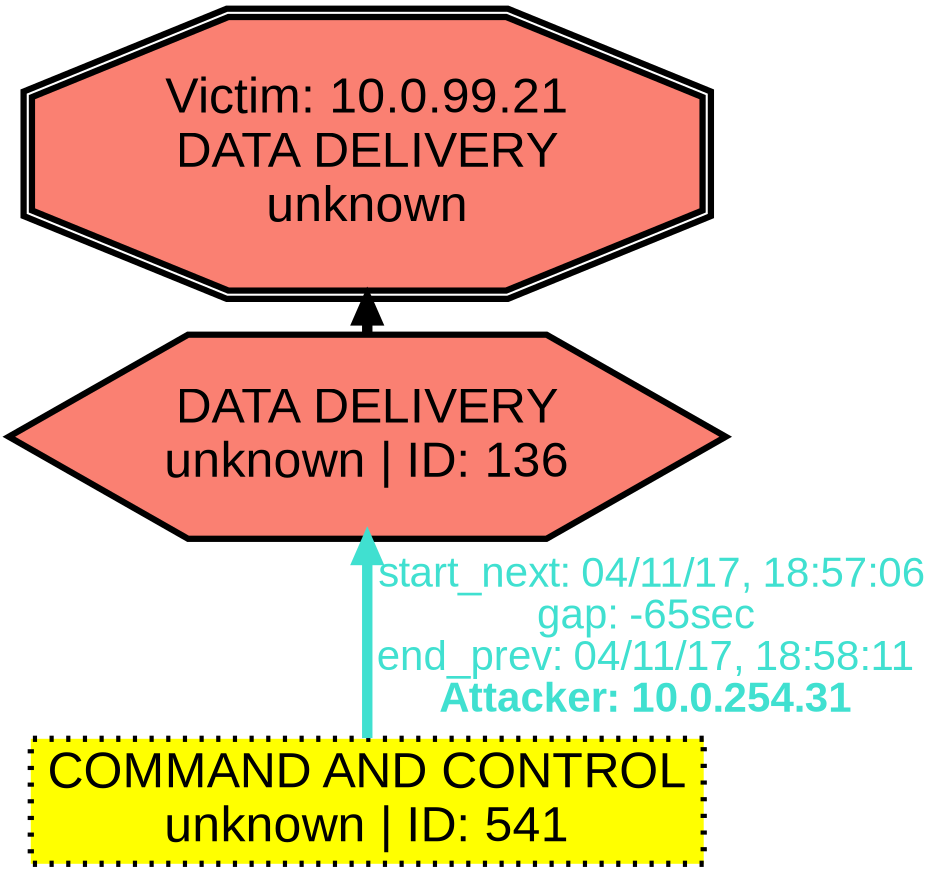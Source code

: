 digraph DATADELIVERYunknown {
rankdir="BT"; 
 graph [ nodesep="0.1", ranksep="0.02"] 
 node [ fontname=Arial, fontsize=24,penwidth=3]; 
 edge [ fontname=Arial, fontsize=20,penwidth=5 ];
"Victim: 10.0.99.21
DATA DELIVERY
unknown" [shape=doubleoctagon, style=filled, fillcolor=salmon];
{ rank = max; "Victim: 10.0.99.21
DATA DELIVERY
unknown"}
"DATA DELIVERY
unknown | ID: 136" -> "Victim: 10.0.99.21
DATA DELIVERY
unknown"
"DATA DELIVERY
unknown | ID: 136" [style=filled, fillcolor= salmon]
{ rank=same; "DATA DELIVERY
unknown | ID: 136"}
"COMMAND AND CONTROL
unknown | ID: 541" [style="dotted,filled", fillcolor= yellow]
"COMMAND AND CONTROL
unknown | ID: 541" -> "DATA DELIVERY
unknown | ID: 136" [ color=turquoise] [label=<<font color="turquoise"> start_next: 04/11/17, 18:57:06<br/>gap: -65sec<br/>end_prev: 04/11/17, 18:58:11</font><br/><font color="turquoise"><b>Attacker: 10.0.254.31</b></font>>]
"COMMAND AND CONTROL
unknown | ID: 541" [shape=box]
"COMMAND AND CONTROL
unknown | ID: 541" [tooltip="ET INFO Possible Windows executable sent when remote host claims to send a Text File"]
"DATA DELIVERY
unknown | ID: 136" [shape=hexagon]
"DATA DELIVERY
unknown | ID: 136" [tooltip="ET POLICY PE EXE or DLL Windows file download HTTP"]
}
